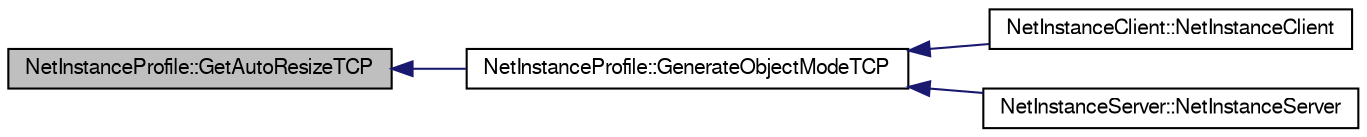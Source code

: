 digraph G
{
  edge [fontname="FreeSans",fontsize="10",labelfontname="FreeSans",labelfontsize="10"];
  node [fontname="FreeSans",fontsize="10",shape=record];
  rankdir=LR;
  Node1 [label="NetInstanceProfile::GetAutoResizeTCP",height=0.2,width=0.4,color="black", fillcolor="grey75", style="filled" fontcolor="black"];
  Node1 -> Node2 [dir=back,color="midnightblue",fontsize="10",style="solid",fontname="FreeSans"];
  Node2 [label="NetInstanceProfile::GenerateObjectModeTCP",height=0.2,width=0.4,color="black", fillcolor="white", style="filled",URL="$class_net_instance_profile.html#a51acbcfcbd4920688fa4ac69dc654d99"];
  Node2 -> Node3 [dir=back,color="midnightblue",fontsize="10",style="solid",fontname="FreeSans"];
  Node3 [label="NetInstanceClient::NetInstanceClient",height=0.2,width=0.4,color="black", fillcolor="white", style="filled",URL="$class_net_instance_client.html#aa7a4f0d0cd3ea1d433add28d6379efb8"];
  Node2 -> Node4 [dir=back,color="midnightblue",fontsize="10",style="solid",fontname="FreeSans"];
  Node4 [label="NetInstanceServer::NetInstanceServer",height=0.2,width=0.4,color="black", fillcolor="white", style="filled",URL="$class_net_instance_server.html#ad339320c92e5ea5ab9b0b6f572db30ee"];
}
